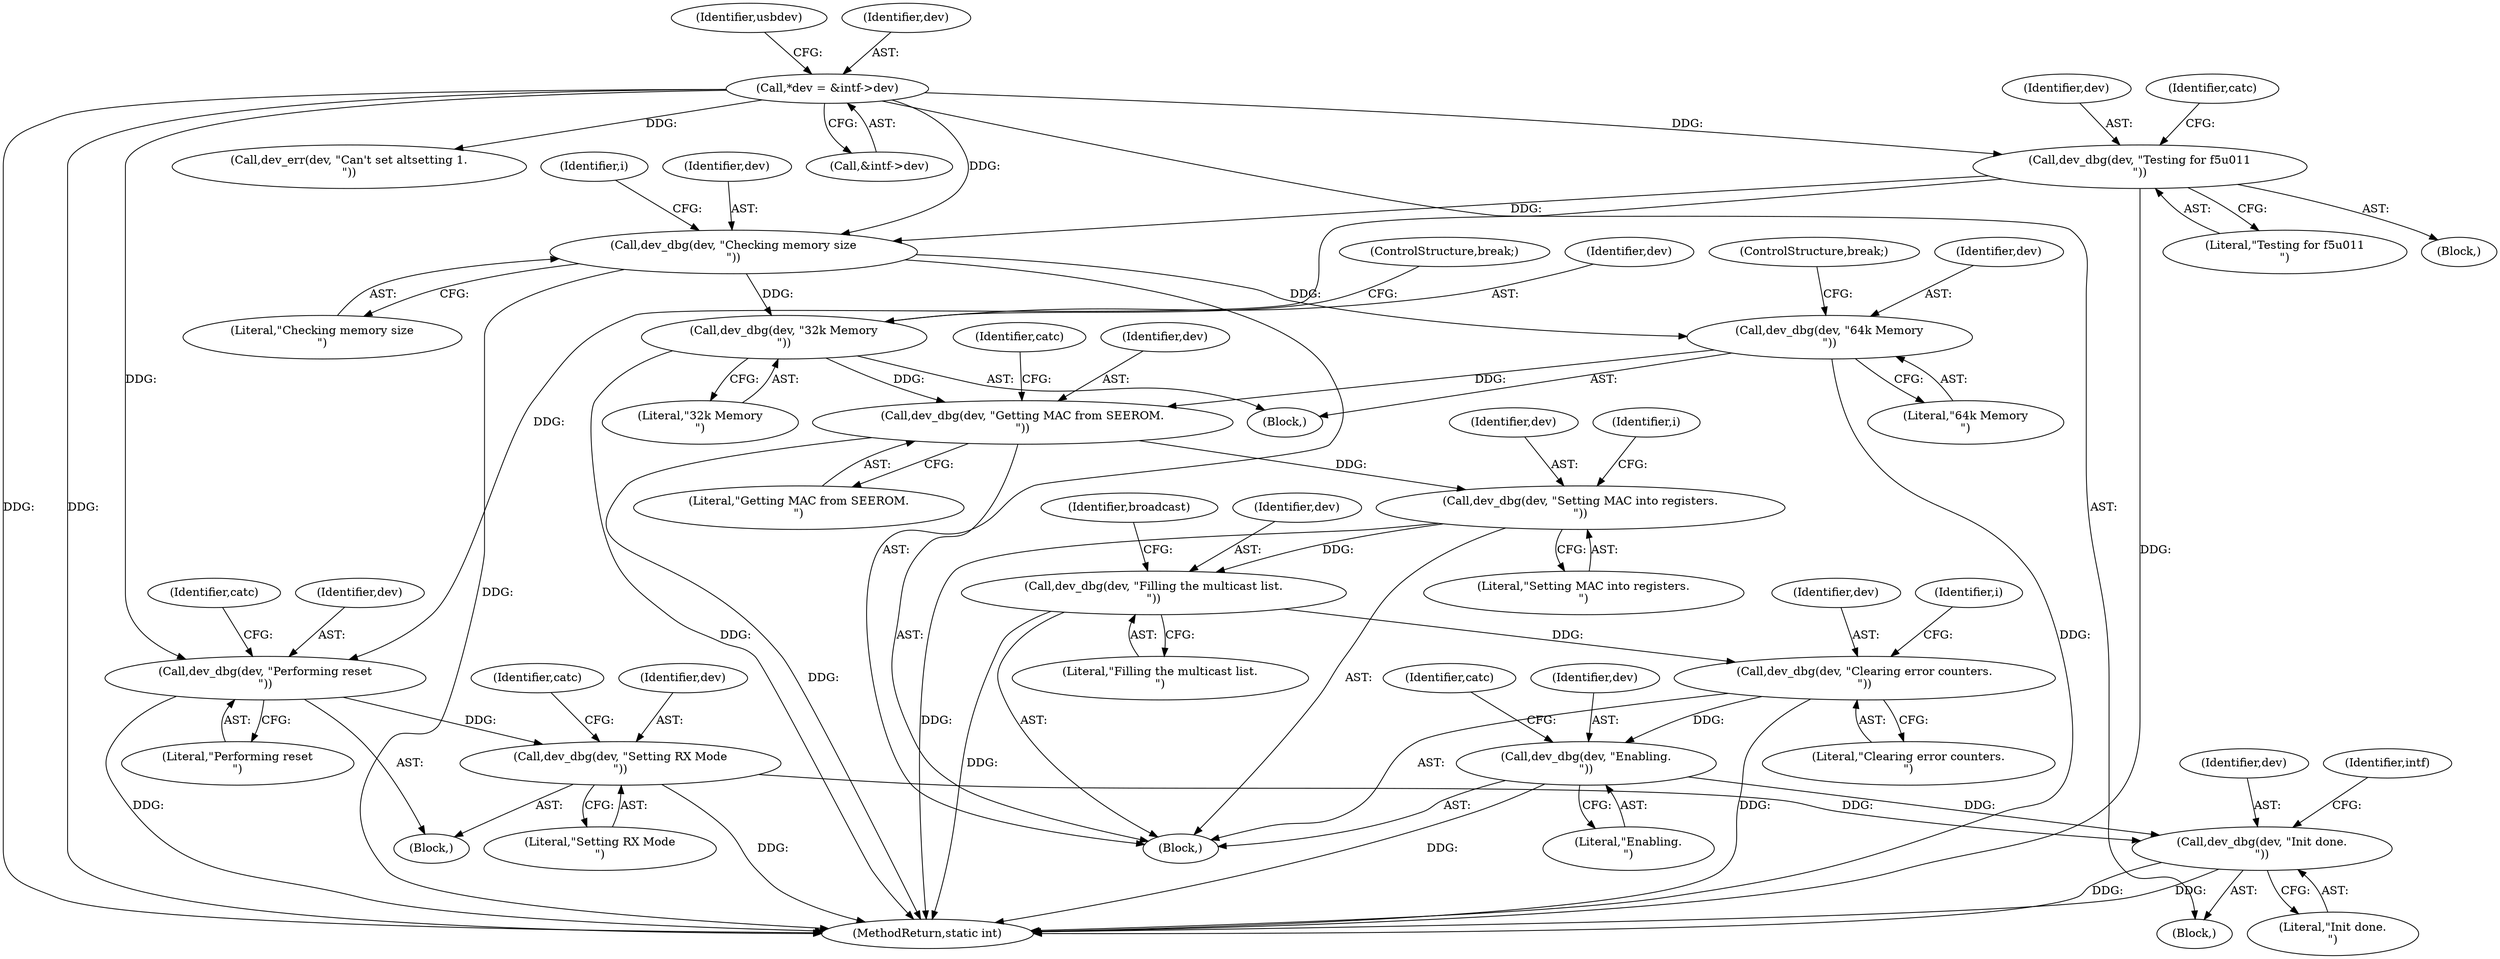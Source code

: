 digraph "0_linux_2d6a0e9de03ee658a9adc3bfb2f0ca55dff1e478@pointer" {
"1000304" [label="(Call,dev_dbg(dev, \"Testing for f5u011\n\"))"];
"1000106" [label="(Call,*dev = &intf->dev)"];
"1000390" [label="(Call,dev_dbg(dev, \"Checking memory size\n\"))"];
"1000429" [label="(Call,dev_dbg(dev, \"64k Memory\n\"))"];
"1000453" [label="(Call,dev_dbg(dev, \"Getting MAC from SEEROM.\n\"))"];
"1000461" [label="(Call,dev_dbg(dev, \"Setting MAC into registers.\n\"))"];
"1000483" [label="(Call,dev_dbg(dev, \"Filling the multicast list.\n\"))"];
"1000507" [label="(Call,dev_dbg(dev, \"Clearing error counters.\n\"))"];
"1000530" [label="(Call,dev_dbg(dev, \"Enabling.\n\"))"];
"1000597" [label="(Call,dev_dbg(dev, \"Init done.\n\"))"];
"1000449" [label="(Call,dev_dbg(dev, \"32k Memory\n\"))"];
"1000561" [label="(Call,dev_dbg(dev, \"Performing reset\n\"))"];
"1000571" [label="(Call,dev_dbg(dev, \"Setting RX Mode\n\"))"];
"1000306" [label="(Literal,\"Testing for f5u011\n\")"];
"1000573" [label="(Literal,\"Setting RX Mode\n\")"];
"1000530" [label="(Call,dev_dbg(dev, \"Enabling.\n\"))"];
"1000457" [label="(Identifier,catc)"];
"1000572" [label="(Identifier,dev)"];
"1000577" [label="(Identifier,catc)"];
"1000487" [label="(Identifier,broadcast)"];
"1000389" [label="(Block,)"];
"1000534" [label="(Identifier,catc)"];
"1000562" [label="(Identifier,dev)"];
"1000512" [label="(Identifier,i)"];
"1000484" [label="(Identifier,dev)"];
"1000463" [label="(Literal,\"Setting MAC into registers.\n\")"];
"1000454" [label="(Identifier,dev)"];
"1000114" [label="(Identifier,usbdev)"];
"1000597" [label="(Call,dev_dbg(dev, \"Init done.\n\"))"];
"1000466" [label="(Identifier,i)"];
"1000455" [label="(Literal,\"Getting MAC from SEEROM.\n\")"];
"1000598" [label="(Identifier,dev)"];
"1000509" [label="(Literal,\"Clearing error counters.\n\")"];
"1000599" [label="(Literal,\"Init done.\n\")"];
"1000432" [label="(ControlStructure,break;)"];
"1000531" [label="(Identifier,dev)"];
"1000532" [label="(Literal,\"Enabling.\n\")"];
"1000563" [label="(Literal,\"Performing reset\n\")"];
"1000106" [label="(Call,*dev = &intf->dev)"];
"1000462" [label="(Identifier,dev)"];
"1000419" [label="(Block,)"];
"1000392" [label="(Literal,\"Checking memory size\n\")"];
"1000451" [label="(Literal,\"32k Memory\n\")"];
"1000394" [label="(Identifier,i)"];
"1000431" [label="(Literal,\"64k Memory\n\")"];
"1000461" [label="(Call,dev_dbg(dev, \"Setting MAC into registers.\n\"))"];
"1000453" [label="(Call,dev_dbg(dev, \"Getting MAC from SEEROM.\n\"))"];
"1000104" [label="(Block,)"];
"1000450" [label="(Identifier,dev)"];
"1000565" [label="(Identifier,catc)"];
"1000303" [label="(Block,)"];
"1000390" [label="(Call,dev_dbg(dev, \"Checking memory size\n\"))"];
"1000571" [label="(Call,dev_dbg(dev, \"Setting RX Mode\n\"))"];
"1000135" [label="(Call,dev_err(dev, \"Can't set altsetting 1.\n\"))"];
"1000429" [label="(Call,dev_dbg(dev, \"64k Memory\n\"))"];
"1000485" [label="(Literal,\"Filling the multicast list.\n\")"];
"1000391" [label="(Identifier,dev)"];
"1000560" [label="(Block,)"];
"1000304" [label="(Call,dev_dbg(dev, \"Testing for f5u011\n\"))"];
"1000107" [label="(Identifier,dev)"];
"1000430" [label="(Identifier,dev)"];
"1000507" [label="(Call,dev_dbg(dev, \"Clearing error counters.\n\"))"];
"1000449" [label="(Call,dev_dbg(dev, \"32k Memory\n\"))"];
"1000483" [label="(Call,dev_dbg(dev, \"Filling the multicast list.\n\"))"];
"1000452" [label="(ControlStructure,break;)"];
"1000561" [label="(Call,dev_dbg(dev, \"Performing reset\n\"))"];
"1000643" [label="(MethodReturn,static int)"];
"1000508" [label="(Identifier,dev)"];
"1000108" [label="(Call,&intf->dev)"];
"1000305" [label="(Identifier,dev)"];
"1000601" [label="(Identifier,intf)"];
"1000309" [label="(Identifier,catc)"];
"1000304" -> "1000303"  [label="AST: "];
"1000304" -> "1000306"  [label="CFG: "];
"1000305" -> "1000304"  [label="AST: "];
"1000306" -> "1000304"  [label="AST: "];
"1000309" -> "1000304"  [label="CFG: "];
"1000304" -> "1000643"  [label="DDG: "];
"1000106" -> "1000304"  [label="DDG: "];
"1000304" -> "1000390"  [label="DDG: "];
"1000304" -> "1000561"  [label="DDG: "];
"1000106" -> "1000104"  [label="AST: "];
"1000106" -> "1000108"  [label="CFG: "];
"1000107" -> "1000106"  [label="AST: "];
"1000108" -> "1000106"  [label="AST: "];
"1000114" -> "1000106"  [label="CFG: "];
"1000106" -> "1000643"  [label="DDG: "];
"1000106" -> "1000643"  [label="DDG: "];
"1000106" -> "1000135"  [label="DDG: "];
"1000106" -> "1000390"  [label="DDG: "];
"1000106" -> "1000561"  [label="DDG: "];
"1000390" -> "1000389"  [label="AST: "];
"1000390" -> "1000392"  [label="CFG: "];
"1000391" -> "1000390"  [label="AST: "];
"1000392" -> "1000390"  [label="AST: "];
"1000394" -> "1000390"  [label="CFG: "];
"1000390" -> "1000643"  [label="DDG: "];
"1000390" -> "1000429"  [label="DDG: "];
"1000390" -> "1000449"  [label="DDG: "];
"1000429" -> "1000419"  [label="AST: "];
"1000429" -> "1000431"  [label="CFG: "];
"1000430" -> "1000429"  [label="AST: "];
"1000431" -> "1000429"  [label="AST: "];
"1000432" -> "1000429"  [label="CFG: "];
"1000429" -> "1000643"  [label="DDG: "];
"1000429" -> "1000453"  [label="DDG: "];
"1000453" -> "1000389"  [label="AST: "];
"1000453" -> "1000455"  [label="CFG: "];
"1000454" -> "1000453"  [label="AST: "];
"1000455" -> "1000453"  [label="AST: "];
"1000457" -> "1000453"  [label="CFG: "];
"1000453" -> "1000643"  [label="DDG: "];
"1000449" -> "1000453"  [label="DDG: "];
"1000453" -> "1000461"  [label="DDG: "];
"1000461" -> "1000389"  [label="AST: "];
"1000461" -> "1000463"  [label="CFG: "];
"1000462" -> "1000461"  [label="AST: "];
"1000463" -> "1000461"  [label="AST: "];
"1000466" -> "1000461"  [label="CFG: "];
"1000461" -> "1000643"  [label="DDG: "];
"1000461" -> "1000483"  [label="DDG: "];
"1000483" -> "1000389"  [label="AST: "];
"1000483" -> "1000485"  [label="CFG: "];
"1000484" -> "1000483"  [label="AST: "];
"1000485" -> "1000483"  [label="AST: "];
"1000487" -> "1000483"  [label="CFG: "];
"1000483" -> "1000643"  [label="DDG: "];
"1000483" -> "1000507"  [label="DDG: "];
"1000507" -> "1000389"  [label="AST: "];
"1000507" -> "1000509"  [label="CFG: "];
"1000508" -> "1000507"  [label="AST: "];
"1000509" -> "1000507"  [label="AST: "];
"1000512" -> "1000507"  [label="CFG: "];
"1000507" -> "1000643"  [label="DDG: "];
"1000507" -> "1000530"  [label="DDG: "];
"1000530" -> "1000389"  [label="AST: "];
"1000530" -> "1000532"  [label="CFG: "];
"1000531" -> "1000530"  [label="AST: "];
"1000532" -> "1000530"  [label="AST: "];
"1000534" -> "1000530"  [label="CFG: "];
"1000530" -> "1000643"  [label="DDG: "];
"1000530" -> "1000597"  [label="DDG: "];
"1000597" -> "1000104"  [label="AST: "];
"1000597" -> "1000599"  [label="CFG: "];
"1000598" -> "1000597"  [label="AST: "];
"1000599" -> "1000597"  [label="AST: "];
"1000601" -> "1000597"  [label="CFG: "];
"1000597" -> "1000643"  [label="DDG: "];
"1000597" -> "1000643"  [label="DDG: "];
"1000571" -> "1000597"  [label="DDG: "];
"1000449" -> "1000419"  [label="AST: "];
"1000449" -> "1000451"  [label="CFG: "];
"1000450" -> "1000449"  [label="AST: "];
"1000451" -> "1000449"  [label="AST: "];
"1000452" -> "1000449"  [label="CFG: "];
"1000449" -> "1000643"  [label="DDG: "];
"1000561" -> "1000560"  [label="AST: "];
"1000561" -> "1000563"  [label="CFG: "];
"1000562" -> "1000561"  [label="AST: "];
"1000563" -> "1000561"  [label="AST: "];
"1000565" -> "1000561"  [label="CFG: "];
"1000561" -> "1000643"  [label="DDG: "];
"1000561" -> "1000571"  [label="DDG: "];
"1000571" -> "1000560"  [label="AST: "];
"1000571" -> "1000573"  [label="CFG: "];
"1000572" -> "1000571"  [label="AST: "];
"1000573" -> "1000571"  [label="AST: "];
"1000577" -> "1000571"  [label="CFG: "];
"1000571" -> "1000643"  [label="DDG: "];
}
